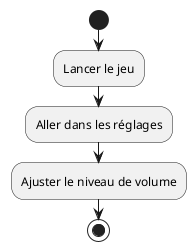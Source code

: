 @startuml manageSoundActivity
start
:Lancer le jeu;
:Aller dans les réglages;
:Ajuster le niveau de volume;
stop
@enduml
